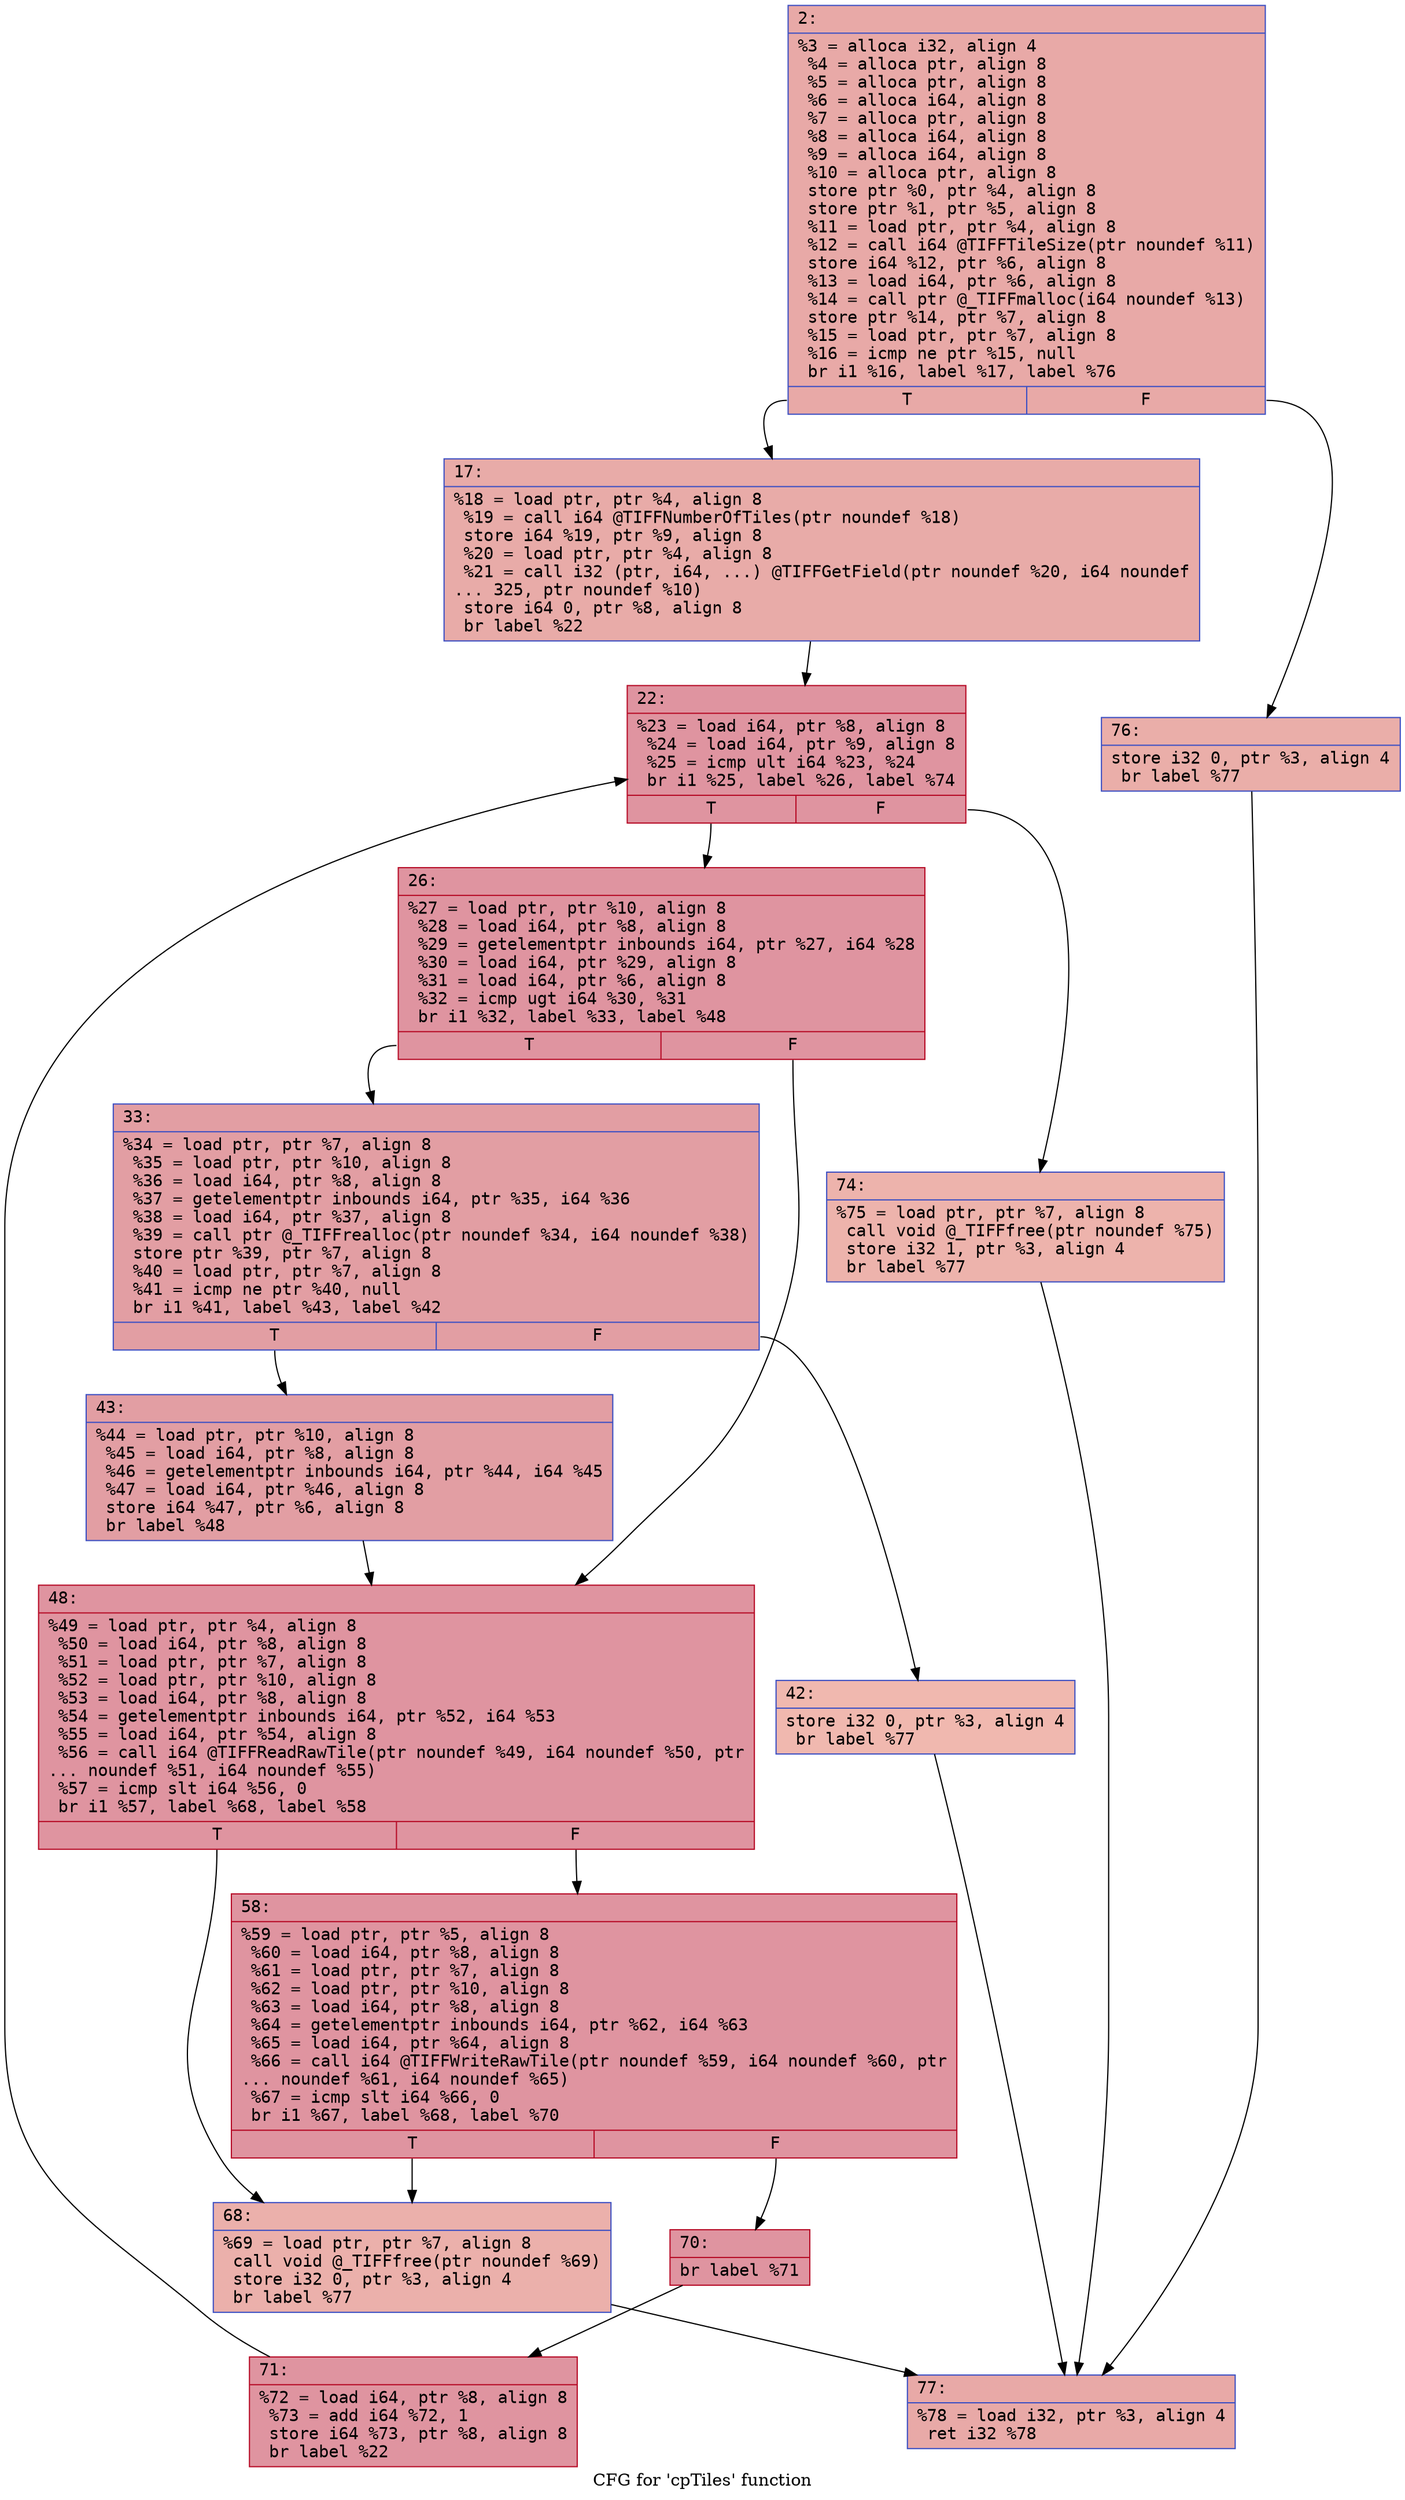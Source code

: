 digraph "CFG for 'cpTiles' function" {
	label="CFG for 'cpTiles' function";

	Node0x60000343c000 [shape=record,color="#3d50c3ff", style=filled, fillcolor="#ca3b3770" fontname="Courier",label="{2:\l|  %3 = alloca i32, align 4\l  %4 = alloca ptr, align 8\l  %5 = alloca ptr, align 8\l  %6 = alloca i64, align 8\l  %7 = alloca ptr, align 8\l  %8 = alloca i64, align 8\l  %9 = alloca i64, align 8\l  %10 = alloca ptr, align 8\l  store ptr %0, ptr %4, align 8\l  store ptr %1, ptr %5, align 8\l  %11 = load ptr, ptr %4, align 8\l  %12 = call i64 @TIFFTileSize(ptr noundef %11)\l  store i64 %12, ptr %6, align 8\l  %13 = load i64, ptr %6, align 8\l  %14 = call ptr @_TIFFmalloc(i64 noundef %13)\l  store ptr %14, ptr %7, align 8\l  %15 = load ptr, ptr %7, align 8\l  %16 = icmp ne ptr %15, null\l  br i1 %16, label %17, label %76\l|{<s0>T|<s1>F}}"];
	Node0x60000343c000:s0 -> Node0x60000343c050[tooltip="2 -> 17\nProbability 62.50%" ];
	Node0x60000343c000:s1 -> Node0x60000343c410[tooltip="2 -> 76\nProbability 37.50%" ];
	Node0x60000343c050 [shape=record,color="#3d50c3ff", style=filled, fillcolor="#cc403a70" fontname="Courier",label="{17:\l|  %18 = load ptr, ptr %4, align 8\l  %19 = call i64 @TIFFNumberOfTiles(ptr noundef %18)\l  store i64 %19, ptr %9, align 8\l  %20 = load ptr, ptr %4, align 8\l  %21 = call i32 (ptr, i64, ...) @TIFFGetField(ptr noundef %20, i64 noundef\l... 325, ptr noundef %10)\l  store i64 0, ptr %8, align 8\l  br label %22\l}"];
	Node0x60000343c050 -> Node0x60000343c0a0[tooltip="17 -> 22\nProbability 100.00%" ];
	Node0x60000343c0a0 [shape=record,color="#b70d28ff", style=filled, fillcolor="#b70d2870" fontname="Courier",label="{22:\l|  %23 = load i64, ptr %8, align 8\l  %24 = load i64, ptr %9, align 8\l  %25 = icmp ult i64 %23, %24\l  br i1 %25, label %26, label %74\l|{<s0>T|<s1>F}}"];
	Node0x60000343c0a0:s0 -> Node0x60000343c0f0[tooltip="22 -> 26\nProbability 96.88%" ];
	Node0x60000343c0a0:s1 -> Node0x60000343c3c0[tooltip="22 -> 74\nProbability 3.12%" ];
	Node0x60000343c0f0 [shape=record,color="#b70d28ff", style=filled, fillcolor="#b70d2870" fontname="Courier",label="{26:\l|  %27 = load ptr, ptr %10, align 8\l  %28 = load i64, ptr %8, align 8\l  %29 = getelementptr inbounds i64, ptr %27, i64 %28\l  %30 = load i64, ptr %29, align 8\l  %31 = load i64, ptr %6, align 8\l  %32 = icmp ugt i64 %30, %31\l  br i1 %32, label %33, label %48\l|{<s0>T|<s1>F}}"];
	Node0x60000343c0f0:s0 -> Node0x60000343c140[tooltip="26 -> 33\nProbability 50.00%" ];
	Node0x60000343c0f0:s1 -> Node0x60000343c230[tooltip="26 -> 48\nProbability 50.00%" ];
	Node0x60000343c140 [shape=record,color="#3d50c3ff", style=filled, fillcolor="#be242e70" fontname="Courier",label="{33:\l|  %34 = load ptr, ptr %7, align 8\l  %35 = load ptr, ptr %10, align 8\l  %36 = load i64, ptr %8, align 8\l  %37 = getelementptr inbounds i64, ptr %35, i64 %36\l  %38 = load i64, ptr %37, align 8\l  %39 = call ptr @_TIFFrealloc(ptr noundef %34, i64 noundef %38)\l  store ptr %39, ptr %7, align 8\l  %40 = load ptr, ptr %7, align 8\l  %41 = icmp ne ptr %40, null\l  br i1 %41, label %43, label %42\l|{<s0>T|<s1>F}}"];
	Node0x60000343c140:s0 -> Node0x60000343c1e0[tooltip="33 -> 43\nProbability 96.88%" ];
	Node0x60000343c140:s1 -> Node0x60000343c190[tooltip="33 -> 42\nProbability 3.12%" ];
	Node0x60000343c190 [shape=record,color="#3d50c3ff", style=filled, fillcolor="#dc5d4a70" fontname="Courier",label="{42:\l|  store i32 0, ptr %3, align 4\l  br label %77\l}"];
	Node0x60000343c190 -> Node0x60000343c460[tooltip="42 -> 77\nProbability 100.00%" ];
	Node0x60000343c1e0 [shape=record,color="#3d50c3ff", style=filled, fillcolor="#be242e70" fontname="Courier",label="{43:\l|  %44 = load ptr, ptr %10, align 8\l  %45 = load i64, ptr %8, align 8\l  %46 = getelementptr inbounds i64, ptr %44, i64 %45\l  %47 = load i64, ptr %46, align 8\l  store i64 %47, ptr %6, align 8\l  br label %48\l}"];
	Node0x60000343c1e0 -> Node0x60000343c230[tooltip="43 -> 48\nProbability 100.00%" ];
	Node0x60000343c230 [shape=record,color="#b70d28ff", style=filled, fillcolor="#b70d2870" fontname="Courier",label="{48:\l|  %49 = load ptr, ptr %4, align 8\l  %50 = load i64, ptr %8, align 8\l  %51 = load ptr, ptr %7, align 8\l  %52 = load ptr, ptr %10, align 8\l  %53 = load i64, ptr %8, align 8\l  %54 = getelementptr inbounds i64, ptr %52, i64 %53\l  %55 = load i64, ptr %54, align 8\l  %56 = call i64 @TIFFReadRawTile(ptr noundef %49, i64 noundef %50, ptr\l... noundef %51, i64 noundef %55)\l  %57 = icmp slt i64 %56, 0\l  br i1 %57, label %68, label %58\l|{<s0>T|<s1>F}}"];
	Node0x60000343c230:s0 -> Node0x60000343c2d0[tooltip="48 -> 68\nProbability 3.12%" ];
	Node0x60000343c230:s1 -> Node0x60000343c280[tooltip="48 -> 58\nProbability 96.88%" ];
	Node0x60000343c280 [shape=record,color="#b70d28ff", style=filled, fillcolor="#b70d2870" fontname="Courier",label="{58:\l|  %59 = load ptr, ptr %5, align 8\l  %60 = load i64, ptr %8, align 8\l  %61 = load ptr, ptr %7, align 8\l  %62 = load ptr, ptr %10, align 8\l  %63 = load i64, ptr %8, align 8\l  %64 = getelementptr inbounds i64, ptr %62, i64 %63\l  %65 = load i64, ptr %64, align 8\l  %66 = call i64 @TIFFWriteRawTile(ptr noundef %59, i64 noundef %60, ptr\l... noundef %61, i64 noundef %65)\l  %67 = icmp slt i64 %66, 0\l  br i1 %67, label %68, label %70\l|{<s0>T|<s1>F}}"];
	Node0x60000343c280:s0 -> Node0x60000343c2d0[tooltip="58 -> 68\nProbability 3.12%" ];
	Node0x60000343c280:s1 -> Node0x60000343c320[tooltip="58 -> 70\nProbability 96.88%" ];
	Node0x60000343c2d0 [shape=record,color="#3d50c3ff", style=filled, fillcolor="#d24b4070" fontname="Courier",label="{68:\l|  %69 = load ptr, ptr %7, align 8\l  call void @_TIFFfree(ptr noundef %69)\l  store i32 0, ptr %3, align 4\l  br label %77\l}"];
	Node0x60000343c2d0 -> Node0x60000343c460[tooltip="68 -> 77\nProbability 100.00%" ];
	Node0x60000343c320 [shape=record,color="#b70d28ff", style=filled, fillcolor="#b70d2870" fontname="Courier",label="{70:\l|  br label %71\l}"];
	Node0x60000343c320 -> Node0x60000343c370[tooltip="70 -> 71\nProbability 100.00%" ];
	Node0x60000343c370 [shape=record,color="#b70d28ff", style=filled, fillcolor="#b70d2870" fontname="Courier",label="{71:\l|  %72 = load i64, ptr %8, align 8\l  %73 = add i64 %72, 1\l  store i64 %73, ptr %8, align 8\l  br label %22\l}"];
	Node0x60000343c370 -> Node0x60000343c0a0[tooltip="71 -> 22\nProbability 100.00%" ];
	Node0x60000343c3c0 [shape=record,color="#3d50c3ff", style=filled, fillcolor="#d6524470" fontname="Courier",label="{74:\l|  %75 = load ptr, ptr %7, align 8\l  call void @_TIFFfree(ptr noundef %75)\l  store i32 1, ptr %3, align 4\l  br label %77\l}"];
	Node0x60000343c3c0 -> Node0x60000343c460[tooltip="74 -> 77\nProbability 100.00%" ];
	Node0x60000343c410 [shape=record,color="#3d50c3ff", style=filled, fillcolor="#d0473d70" fontname="Courier",label="{76:\l|  store i32 0, ptr %3, align 4\l  br label %77\l}"];
	Node0x60000343c410 -> Node0x60000343c460[tooltip="76 -> 77\nProbability 100.00%" ];
	Node0x60000343c460 [shape=record,color="#3d50c3ff", style=filled, fillcolor="#ca3b3770" fontname="Courier",label="{77:\l|  %78 = load i32, ptr %3, align 4\l  ret i32 %78\l}"];
}
